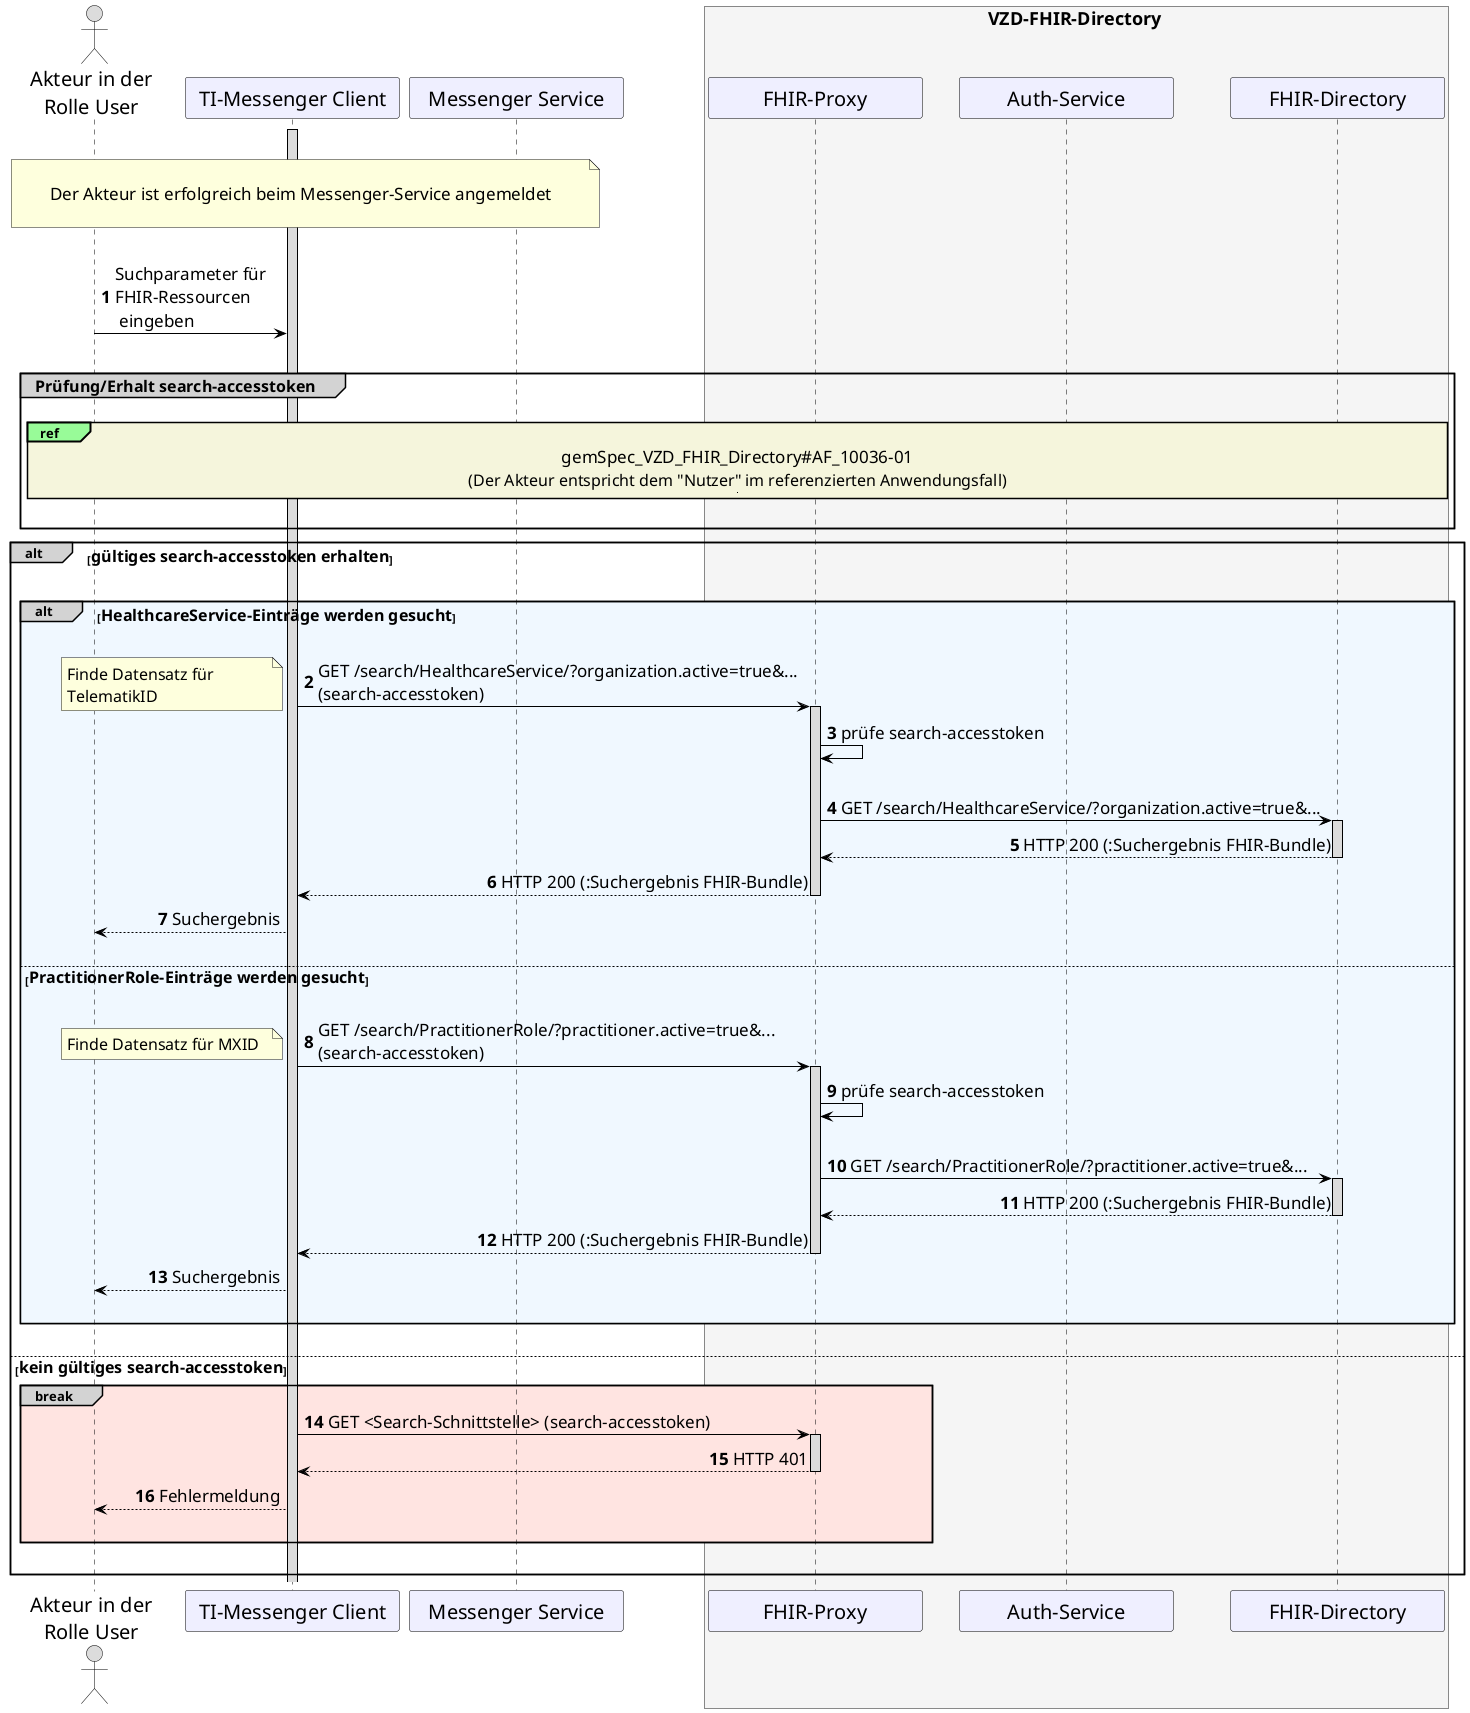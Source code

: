 @startuml
skinparam sequenceMessageAlign direction
skinparam minClassWidth 200
skinparam BoxPadding 1
skinparam sequenceReferenceHeaderBackgroundColor palegreen
skinparam sequenceReferenceBackgroundColor Beige
scale max 2048 width

skinparam sequence {
ArrowColor black
ArrowFontSize 17
ActorBorderColor black
LifeLineBorderColor black
LifeLineBackgroundColor Gainsboro

ParticipantBorderColor Motivation
ParticipantBackgroundColor Motivation
ParticipantFontSize 20
ParticipantFontColor black
ParticipantBorderColor Black
ParticipantBackgroundColor MOTIVATION

ActorBackgroundColor Gainsboro
ActorFontColor black
ActorFontSize 20
}

autonumber

actor U as "Akteur in der\nRolle User"
participant cl as "TI-Messenger Client"
participant ms as "Messenger Service"
box <size:18>VZD-FHIR-Directory</size> #WhiteSmoke
  participant fp as "FHIR-Proxy"
  participant au as "Auth-Service"
  participant fd as "FHIR-Directory"
end box

|||
note over U, ms: \n<size:17>Der Akteur ist erfolgreich beim Messenger-Service angemeldet</size>\n
|||
activate cl
U->cl:Suchparameter für \nFHIR-Ressourcen \n eingeben
|||
group#LightGrey <size:16>Prüfung/Erhalt search-accesstoken</size>
  |||
  ref over U, cl, ms, fp, au, fd
  <size:17>gemSpec_VZD_FHIR_Directory#AF_10036-01</size>
  <size:16>(Der Akteur entspricht dem "Nutzer" im referenzierten Anwendungsfall)</size>
  |||
  end ref
  |||
end group

alt#LightGrey <size:16>gültiges search-accesstoken erhalten</size>
|||
  alt#LightGrey #AliceBlue <size:16>HealthcareService-Einträge werden gesucht</size>
    |||
    cl->fp: GET /search/HealthcareService/?organization.active=true&...\n(search-accesstoken)
    note left
    <size:16>Finde Datensatz für </size>
    <size:16>TelematikID</size>
    end note
    activate fp
    fp->fp: prüfe search-accesstoken
    |||
    fp->fd: GET /search/HealthcareService/?organization.active=true&...
    activate fd
    fd-->fp: HTTP 200 (:Suchergebnis FHIR-Bundle)
      deactivate fd
    fp-->cl: HTTP 200 (:Suchergebnis FHIR-Bundle)
    deactivate fp
    cl-->U: Suchergebnis
    |||
  else <size:16>PractitionerRole-Einträge werden gesucht</size>
    |||
    cl->fp: GET /search/PractitionerRole/?practitioner.active=true&...\n(search-accesstoken)
    note left
    <size:16>Finde Datensatz für MXID</size>
    end note
    activate fp
    fp->fp: prüfe search-accesstoken
    |||
    fp->fd: GET /search/PractitionerRole/?practitioner.active=true&...
    activate fd
    fd-->fp: HTTP 200 (:Suchergebnis FHIR-Bundle)
      deactivate fd
    fp-->cl: HTTP 200 (:Suchergebnis FHIR-Bundle)
    deactivate fp
    cl-->U: Suchergebnis
    |||
  end
|||
else <size:16>kein gültiges search-accesstoken</size>
  break#LightGrey #MistyRose
    cl->fp++: GET <Search-Schnittstelle> (search-accesstoken)
    fp-->cl--: HTTP 401
    cl-->U: Fehlermeldung
  |||
  end
|||
end

@enduml
